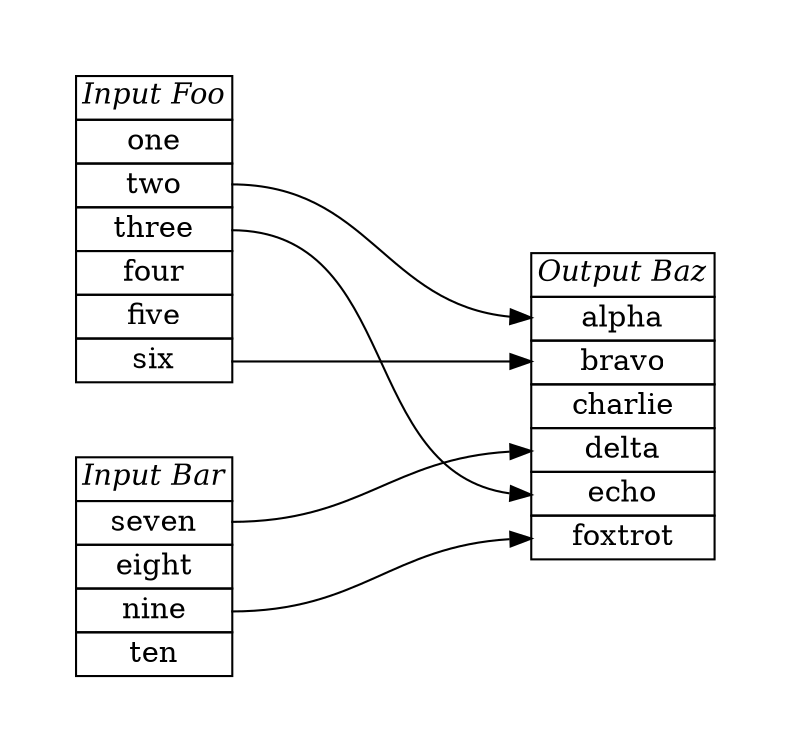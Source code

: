 digraph {
    graph [pad="0.5", nodesep="0.5", ranksep="2"];
    node [shape=plain]
    rankdir=LR;


Foo [label=<
<table border="0" cellborder="1" cellspacing="0">
  <tr><td><i>Input Foo</i></td></tr>
  <tr><td port="1">one</td></tr>
  <tr><td port="2">two</td></tr>
  <tr><td port="3">three</td></tr>
  <tr><td port="4">four</td></tr>
  <tr><td port="5">five</td></tr>
  <tr><td port="6">six</td></tr>
</table>>];


Bar [label=<
<table border="0" cellborder="1" cellspacing="0">
  <tr><td><i>Input Bar</i></td></tr>
  <tr><td port="7">seven</td></tr>
  <tr><td port="8">eight</td></tr>
  <tr><td port="9">nine</td></tr>
  <tr><td port="10">ten</td></tr>
</table>>];


Baz [label=<
<table border="0" cellborder="1" cellspacing="0">
  <tr><td><i>Output Baz</i></td></tr>
  <tr><td port="a">alpha</td></tr>
  <tr><td port="b">bravo</td></tr>
  <tr><td port="c">charlie</td></tr>
  <tr><td port="d">delta</td></tr>
  <tr><td port="e">echo</td></tr>
  <tr><td port="f">foxtrot</td></tr>
</table>>];

Foo:2 -> Baz:a;
Foo:3 -> Baz:e;
Foo:6 -> Baz:b;
Bar:7 -> Baz:d;
Bar:9 -> Baz:f;
}